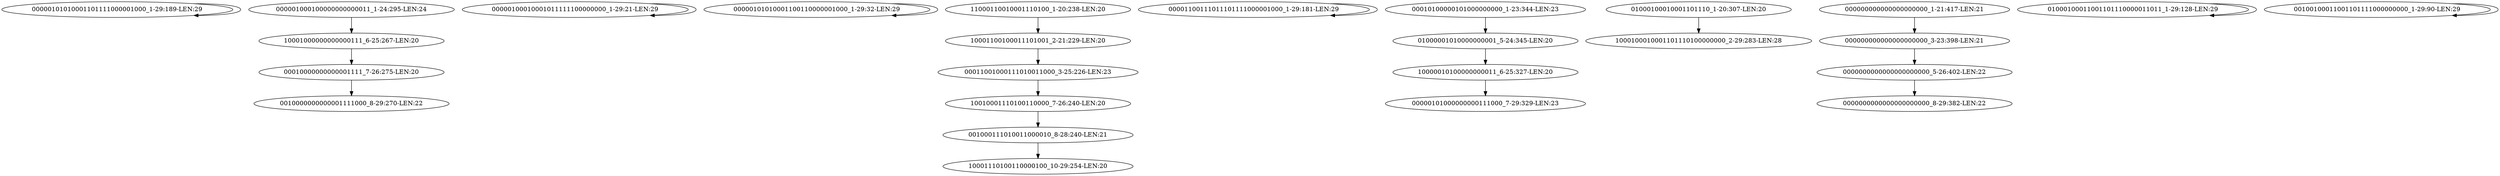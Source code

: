 digraph G {
    "00000101010001101111000001000_1-29:189-LEN:29" -> "00000101010001101111000001000_1-29:189-LEN:29";
    "000001000100000000000011_1-24:295-LEN:24" -> "10001000000000000111_6-25:267-LEN:20";
    "00000100010001011111100000000_1-29:21-LEN:29" -> "00000100010001011111100000000_1-29:21-LEN:29";
    "00000101010001100110000001000_1-29:32-LEN:29" -> "00000101010001100110000001000_1-29:32-LEN:29";
    "00011001000111010011000_3-25:226-LEN:23" -> "10010001110100110000_7-26:240-LEN:20";
    "001000111010011000010_8-28:240-LEN:21" -> "10001110100110000100_10-29:254-LEN:20";
    "10001000000000000111_6-25:267-LEN:20" -> "00010000000000001111_7-26:275-LEN:20";
    "00001100111011101111000001000_1-29:181-LEN:29" -> "00001100111011101111000001000_1-29:181-LEN:29";
    "00010000000000001111_7-26:275-LEN:20" -> "0010000000000001111000_8-29:270-LEN:22";
    "01000001010000000001_5-24:345-LEN:20" -> "10000010100000000011_6-25:327-LEN:20";
    "01000100010001101110_1-20:307-LEN:20" -> "1000100010001101110100000000_2-29:283-LEN:28";
    "10010001110100110000_7-26:240-LEN:20" -> "001000111010011000010_8-28:240-LEN:21";
    "0000000000000000000000_5-26:402-LEN:22" -> "0000000000000000000000_8-29:382-LEN:22";
    "00010100000101000000000_1-23:344-LEN:23" -> "01000001010000000001_5-24:345-LEN:20";
    "000000000000000000000_1-21:417-LEN:21" -> "000000000000000000000_3-23:398-LEN:21";
    "10001100100011101001_2-21:229-LEN:20" -> "00011001000111010011000_3-25:226-LEN:23";
    "01000100011001101110000011011_1-29:128-LEN:29" -> "01000100011001101110000011011_1-29:128-LEN:29";
    "000000000000000000000_3-23:398-LEN:21" -> "0000000000000000000000_5-26:402-LEN:22";
    "11000110010001110100_1-20:238-LEN:20" -> "10001100100011101001_2-21:229-LEN:20";
    "00100100011001101111000000000_1-29:90-LEN:29" -> "00100100011001101111000000000_1-29:90-LEN:29";
    "10000010100000000011_6-25:327-LEN:20" -> "00000101000000000111000_7-29:329-LEN:23";
}
